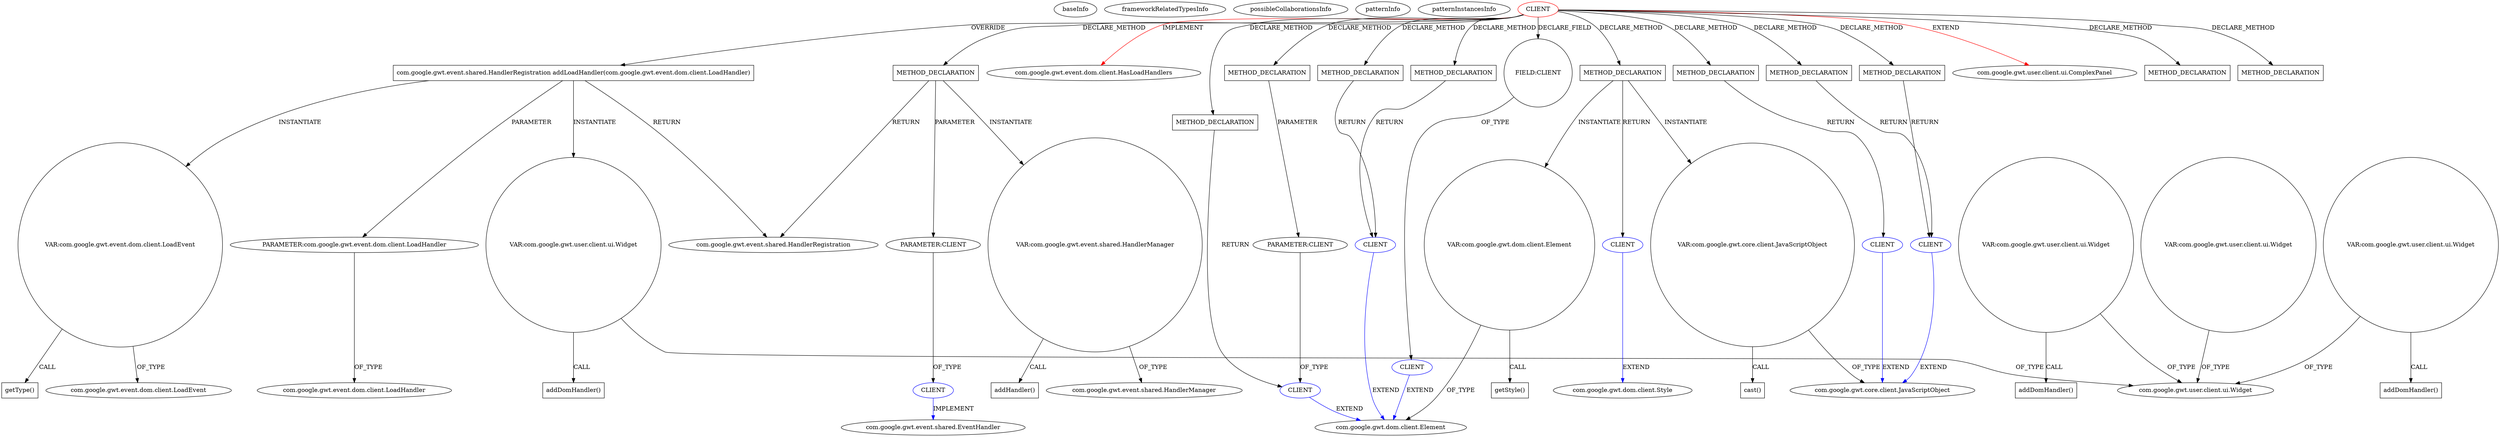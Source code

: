 digraph {
baseInfo[graphId=1508,category="pattern",isAnonymous=false,possibleRelation=true]
frameworkRelatedTypesInfo[0="com.google.gwt.event.dom.client.HasLoadHandlers",1="com.google.gwt.user.client.ui.ComplexPanel"]
possibleCollaborationsInfo[0="1508~FIELD_TYPE_DECLARATION-~com.google.gwt.event.dom.client.HasLoadHandlers com.google.gwt.user.client.ui.ComplexPanel ~com.google.gwt.dom.client.Element ~false~false",1="1508~PARAMETER_TYPE_DECLARATION-CLIENT_METHOD_DECLARATION-RETURN_TYPE_DECLARATION-CLIENT_METHOD_DECLARATION-~com.google.gwt.event.dom.client.HasLoadHandlers com.google.gwt.user.client.ui.ComplexPanel ~com.google.gwt.dom.client.Element ~false~false",2="1508~RETURN_TYPE_DECLARATION-CLIENT_METHOD_DECLARATION-RETURN_TYPE_DECLARATION-CLIENT_METHOD_DECLARATION-~com.google.gwt.event.dom.client.HasLoadHandlers com.google.gwt.user.client.ui.ComplexPanel ~com.google.gwt.dom.client.Element ~false~false",3="1508~RETURN_TYPE_DECLARATION-CLIENT_METHOD_DECLARATION-RETURN_TYPE_DECLARATION-CLIENT_METHOD_DECLARATION-~com.google.gwt.event.dom.client.HasLoadHandlers com.google.gwt.user.client.ui.ComplexPanel ~com.google.gwt.core.client.JavaScriptObject ~false~false",4="1508~PARAMETER_TYPE_DECLARATION-CLIENT_METHOD_DECLARATION-~com.google.gwt.event.dom.client.HasLoadHandlers com.google.gwt.user.client.ui.ComplexPanel ~com.google.gwt.event.shared.EventHandler ~false~false",5="1508~RETURN_TYPE_DECLARATION-CLIENT_METHOD_DECLARATION-~com.google.gwt.event.dom.client.HasLoadHandlers com.google.gwt.user.client.ui.ComplexPanel ~com.google.gwt.dom.client.Style ~false~false",6="1508~RETURN_TYPE_DECLARATION-CLIENT_METHOD_DECLARATION-~com.google.gwt.event.dom.client.HasLoadHandlers com.google.gwt.user.client.ui.ComplexPanel ~com.google.gwt.core.client.JavaScriptObject ~false~false"]
patternInfo[frequency=2.0,patternRootClient=0]
patternInstancesInfo[0="mguiral-GwtSvgLib~/mguiral-GwtSvgLib/GwtSvgLib-master/src/gwt/html5/svg/client/user/ui/SVGGraphicalWidget.java~SVGGraphicalWidget~3974",1="mguiral-GwtSvgLib~/mguiral-GwtSvgLib/GwtSvgLib-master/src/gwt/html5/svg/client/user/ui/SVGWidget.java~SVGWidget~3992"]
40[label="com.google.gwt.event.shared.HandlerRegistration addLoadHandler(com.google.gwt.event.dom.client.LoadHandler)",vertexType="OVERRIDING_METHOD_DECLARATION",isFrameworkType=false,shape=box]
0[label="CLIENT",vertexType="ROOT_CLIENT_CLASS_DECLARATION",isFrameworkType=false,color=red]
47[label="VAR:com.google.gwt.event.dom.client.LoadEvent",vertexType="VARIABLE_EXPRESION",isFrameworkType=false,shape=circle]
48[label="getType()",vertexType="INSIDE_CALL",isFrameworkType=false,shape=box]
49[label="com.google.gwt.event.dom.client.LoadEvent",vertexType="FRAMEWORK_CLASS_TYPE",isFrameworkType=false]
11[label="com.google.gwt.event.shared.HandlerRegistration",vertexType="FRAMEWORK_INTERFACE_TYPE",isFrameworkType=false]
2[label="com.google.gwt.event.dom.client.HasLoadHandlers",vertexType="FRAMEWORK_INTERFACE_TYPE",isFrameworkType=false]
7[label="FIELD:CLIENT",vertexType="FIELD_DECLARATION",isFrameworkType=false,shape=circle]
44[label="VAR:com.google.gwt.user.client.ui.Widget",vertexType="VARIABLE_EXPRESION",isFrameworkType=false,shape=circle]
1[label="com.google.gwt.user.client.ui.ComplexPanel",vertexType="FRAMEWORK_CLASS_TYPE",isFrameworkType=false]
16[label="com.google.gwt.user.client.ui.Widget",vertexType="FRAMEWORK_CLASS_TYPE",isFrameworkType=false]
34[label="VAR:com.google.gwt.user.client.ui.Widget",vertexType="VARIABLE_EXPRESION",isFrameworkType=false,shape=circle]
14[label="VAR:com.google.gwt.user.client.ui.Widget",vertexType="VARIABLE_EXPRESION",isFrameworkType=false,shape=circle]
24[label="VAR:com.google.gwt.user.client.ui.Widget",vertexType="VARIABLE_EXPRESION",isFrameworkType=false,shape=circle]
8[label="CLIENT",vertexType="REFERENCE_CLIENT_CLASS_DECLARATION",isFrameworkType=false,color=blue]
9[label="com.google.gwt.dom.client.Element",vertexType="FRAMEWORK_CLASS_TYPE",isFrameworkType=false]
64[label="CLIENT",vertexType="REFERENCE_CLIENT_CLASS_DECLARATION",isFrameworkType=false,color=blue]
90[label="PARAMETER:CLIENT",vertexType="PARAMETER_DECLARATION",isFrameworkType=false]
70[label="CLIENT",vertexType="REFERENCE_CLIENT_CLASS_DECLARATION",isFrameworkType=false,color=blue]
60[label="VAR:com.google.gwt.dom.client.Element",vertexType="VARIABLE_EXPRESION",isFrameworkType=false,shape=circle]
61[label="getStyle()",vertexType="INSIDE_CALL",isFrameworkType=false,shape=box]
45[label="addDomHandler()",vertexType="INSIDE_CALL",isFrameworkType=false,shape=box]
35[label="addDomHandler()",vertexType="INSIDE_CALL",isFrameworkType=false,shape=box]
15[label="addDomHandler()",vertexType="INSIDE_CALL",isFrameworkType=false,shape=box]
152[label="METHOD_DECLARATION",vertexType="CLIENT_METHOD_DECLARATION",isFrameworkType=false,shape=box]
210[label="METHOD_DECLARATION",vertexType="CLIENT_METHOD_DECLARATION",isFrameworkType=false,shape=box]
52[label="CLIENT",vertexType="REFERENCE_CLIENT_CLASS_DECLARATION",isFrameworkType=false,color=blue]
72[label="METHOD_DECLARATION",vertexType="CLIENT_METHOD_DECLARATION",isFrameworkType=false,shape=box]
171[label="METHOD_DECLARATION",vertexType="CLIENT_METHOD_DECLARATION",isFrameworkType=false,shape=box]
173[label="PARAMETER:CLIENT",vertexType="PARAMETER_DECLARATION",isFrameworkType=false]
174[label="CLIENT",vertexType="REFERENCE_CLIENT_CLASS_DECLARATION",isFrameworkType=false,color=blue]
175[label="com.google.gwt.event.shared.EventHandler",vertexType="FRAMEWORK_INTERFACE_TYPE",isFrameworkType=false]
176[label="VAR:com.google.gwt.event.shared.HandlerManager",vertexType="VARIABLE_EXPRESION",isFrameworkType=false,shape=circle]
177[label="addHandler()",vertexType="INSIDE_CALL",isFrameworkType=false,shape=box]
178[label="com.google.gwt.event.shared.HandlerManager",vertexType="FRAMEWORK_CLASS_TYPE",isFrameworkType=false]
54[label="METHOD_DECLARATION",vertexType="CLIENT_METHOD_DECLARATION",isFrameworkType=false,shape=box]
57[label="VAR:com.google.gwt.core.client.JavaScriptObject",vertexType="VARIABLE_EXPRESION",isFrameworkType=false,shape=circle]
58[label="cast()",vertexType="INSIDE_CALL",isFrameworkType=false,shape=box]
55[label="CLIENT",vertexType="REFERENCE_CLIENT_CLASS_DECLARATION",isFrameworkType=false,color=blue]
56[label="com.google.gwt.dom.client.Style",vertexType="FRAMEWORK_CLASS_TYPE",isFrameworkType=false]
69[label="METHOD_DECLARATION",vertexType="CLIENT_METHOD_DECLARATION",isFrameworkType=false,shape=box]
133[label="METHOD_DECLARATION",vertexType="CLIENT_METHOD_DECLARATION",isFrameworkType=false,shape=box]
128[label="METHOD_DECLARATION",vertexType="CLIENT_METHOD_DECLARATION",isFrameworkType=false,shape=box]
129[label="CLIENT",vertexType="REFERENCE_CLIENT_CLASS_DECLARATION",isFrameworkType=false,color=blue]
108[label="METHOD_DECLARATION",vertexType="CLIENT_METHOD_DECLARATION",isFrameworkType=false,shape=box]
51[label="METHOD_DECLARATION",vertexType="CLIENT_METHOD_DECLARATION",isFrameworkType=false,shape=box]
87[label="METHOD_DECLARATION",vertexType="CLIENT_METHOD_DECLARATION",isFrameworkType=false,shape=box]
42[label="PARAMETER:com.google.gwt.event.dom.client.LoadHandler",vertexType="PARAMETER_DECLARATION",isFrameworkType=false]
43[label="com.google.gwt.event.dom.client.LoadHandler",vertexType="FRAMEWORK_INTERFACE_TYPE",isFrameworkType=false]
53[label="com.google.gwt.core.client.JavaScriptObject",vertexType="FRAMEWORK_CLASS_TYPE",isFrameworkType=false]
0->128[label="DECLARE_METHOD"]
14->15[label="CALL"]
44->45[label="CALL"]
0->72[label="DECLARE_METHOD"]
40->11[label="RETURN"]
14->16[label="OF_TYPE"]
8->9[label="EXTEND",color=blue]
47->49[label="OF_TYPE"]
0->152[label="DECLARE_METHOD"]
44->16[label="OF_TYPE"]
0->2[label="IMPLEMENT",color=red]
173->174[label="OF_TYPE"]
171->176[label="INSTANTIATE"]
57->58[label="CALL"]
54->55[label="RETURN"]
7->8[label="OF_TYPE"]
0->54[label="DECLARE_METHOD"]
60->9[label="OF_TYPE"]
87->90[label="PARAMETER"]
0->40[label="OVERRIDE"]
34->35[label="CALL"]
40->42[label="PARAMETER"]
0->87[label="DECLARE_METHOD"]
24->16[label="OF_TYPE"]
42->43[label="OF_TYPE"]
34->16[label="OF_TYPE"]
54->57[label="INSTANTIATE"]
57->53[label="OF_TYPE"]
129->53[label="EXTEND",color=blue]
176->177[label="CALL"]
0->171[label="DECLARE_METHOD"]
152->64[label="RETURN"]
174->175[label="IMPLEMENT",color=blue]
0->1[label="EXTEND",color=red]
171->11[label="RETURN"]
40->47[label="INSTANTIATE"]
55->56[label="EXTEND",color=blue]
128->129[label="RETURN"]
40->44[label="INSTANTIATE"]
54->60[label="INSTANTIATE"]
176->178[label="OF_TYPE"]
0->210[label="DECLARE_METHOD"]
0->51[label="DECLARE_METHOD"]
210->52[label="RETURN"]
52->53[label="EXTEND",color=blue]
90->64[label="OF_TYPE"]
69->70[label="RETURN"]
171->173[label="PARAMETER"]
60->61[label="CALL"]
0->7[label="DECLARE_FIELD"]
47->48[label="CALL"]
70->9[label="EXTEND",color=blue]
0->108[label="DECLARE_METHOD"]
51->52[label="RETURN"]
0->69[label="DECLARE_METHOD"]
72->70[label="RETURN"]
0->133[label="DECLARE_METHOD"]
64->9[label="EXTEND",color=blue]
}
